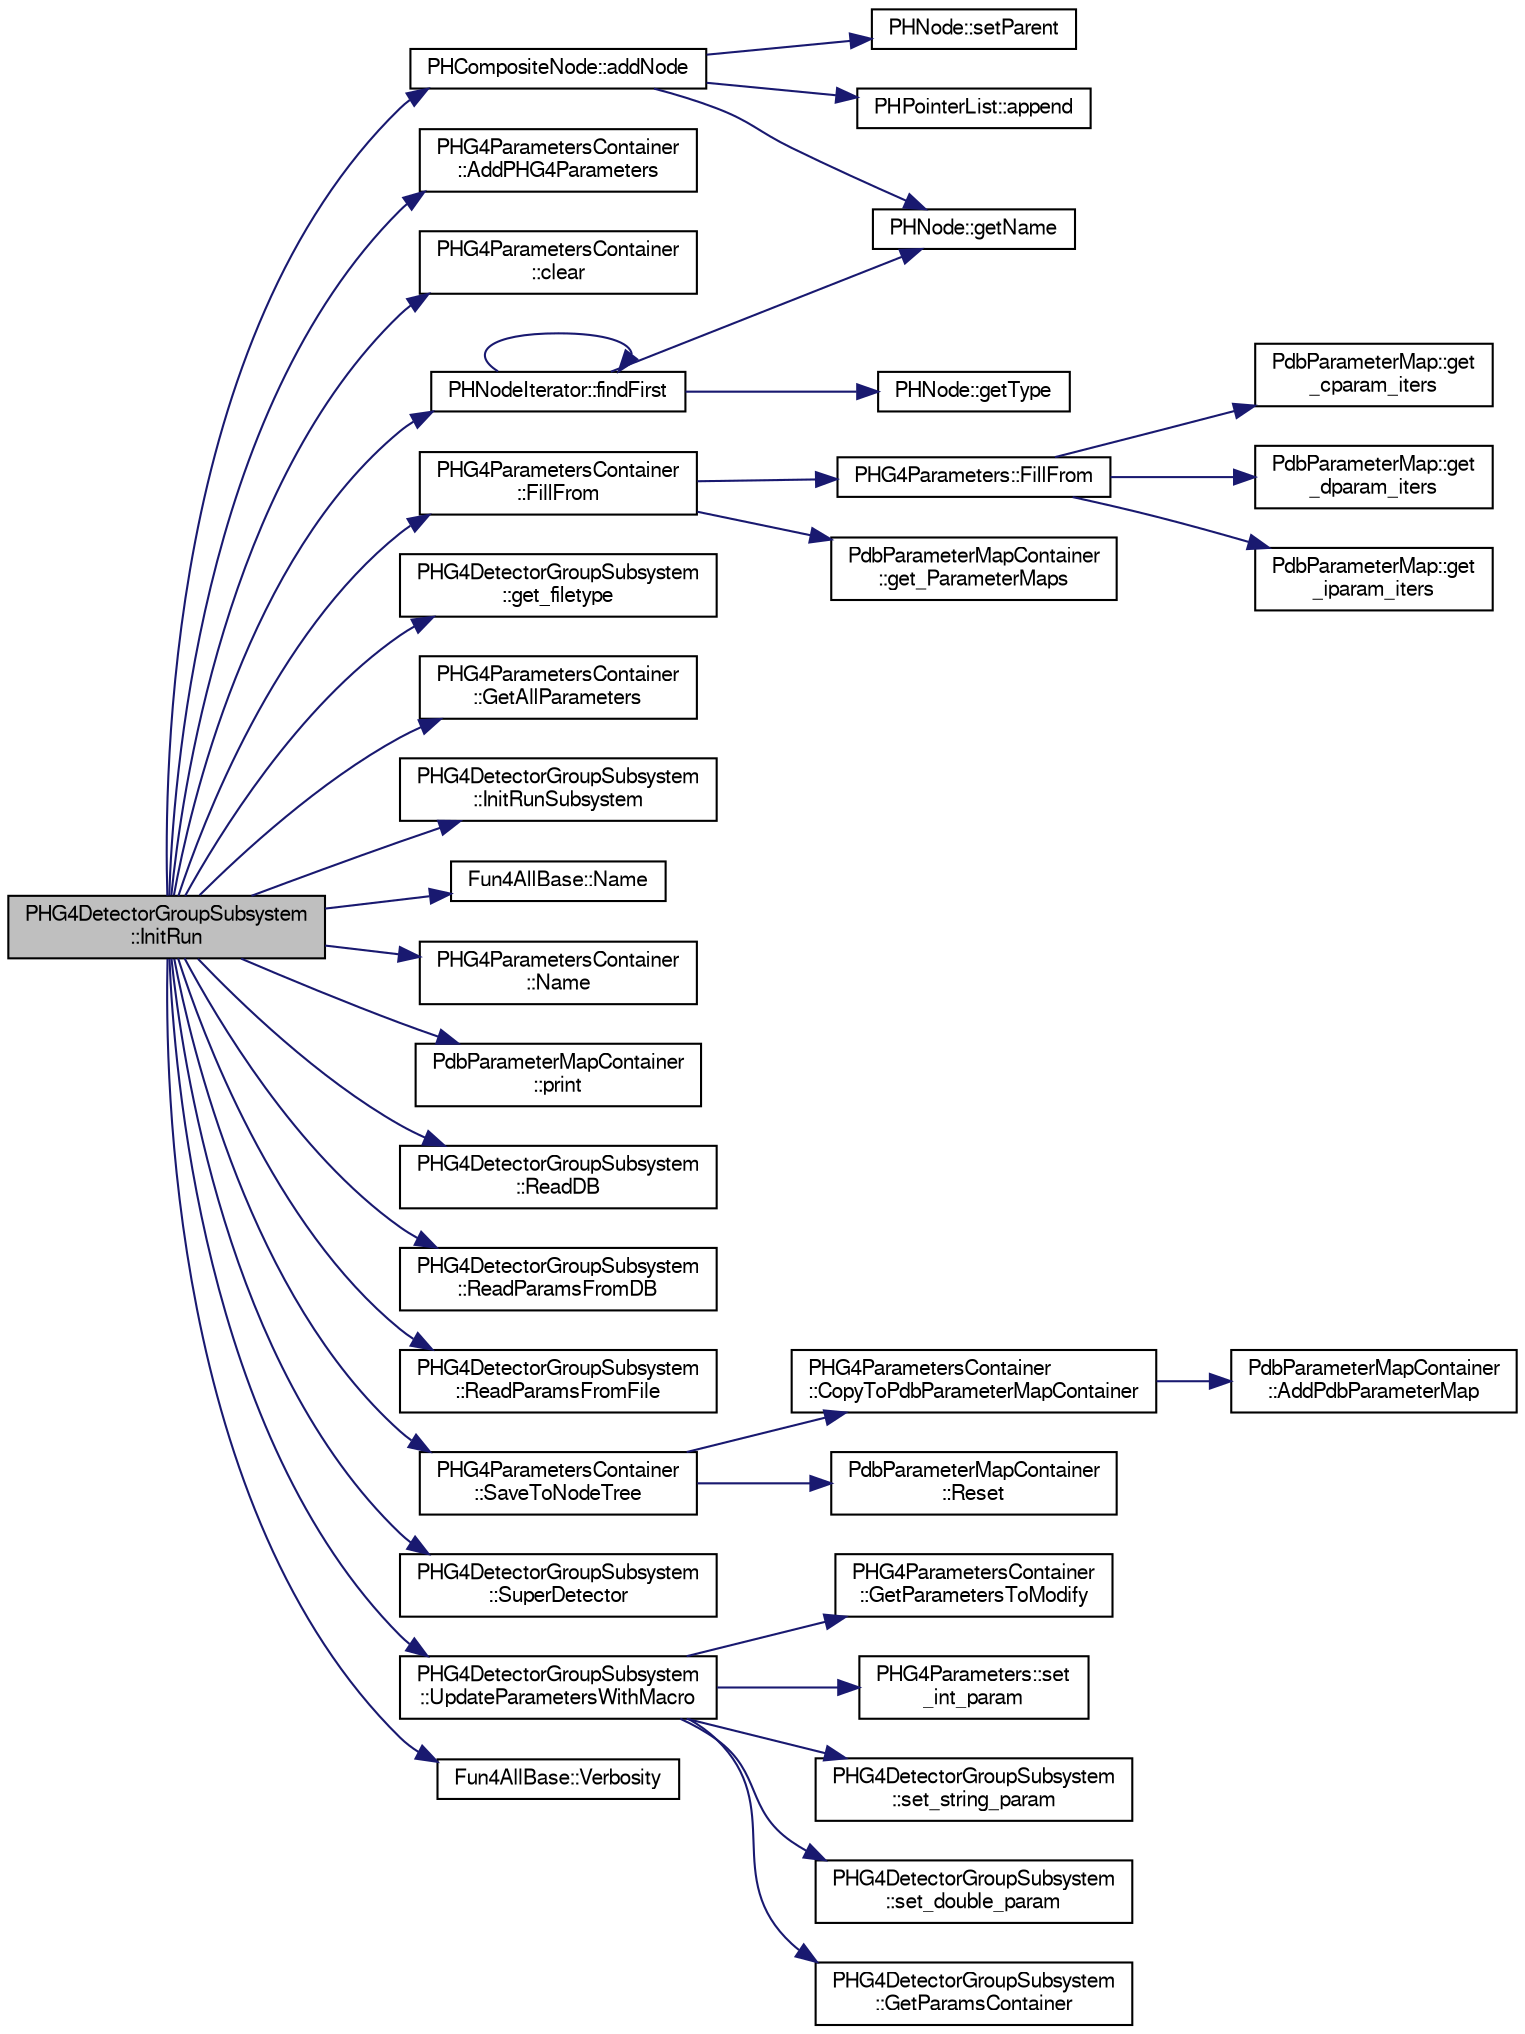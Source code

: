 digraph "PHG4DetectorGroupSubsystem::InitRun"
{
  bgcolor="transparent";
  edge [fontname="FreeSans",fontsize="10",labelfontname="FreeSans",labelfontsize="10"];
  node [fontname="FreeSans",fontsize="10",shape=record];
  rankdir="LR";
  Node1 [label="PHG4DetectorGroupSubsystem\l::InitRun",height=0.2,width=0.4,color="black", fillcolor="grey75", style="filled" fontcolor="black"];
  Node1 -> Node2 [color="midnightblue",fontsize="10",style="solid",fontname="FreeSans"];
  Node2 [label="PHCompositeNode::addNode",height=0.2,width=0.4,color="black",URL="$d5/dca/classPHCompositeNode.html#ac7dbf017614c324e218a001d729607bf"];
  Node2 -> Node3 [color="midnightblue",fontsize="10",style="solid",fontname="FreeSans"];
  Node3 [label="PHPointerList::append",height=0.2,width=0.4,color="black",URL="$d6/d86/classPHPointerList.html#af5fc4e6958b5b90c57bfb497566f503c"];
  Node2 -> Node4 [color="midnightblue",fontsize="10",style="solid",fontname="FreeSans"];
  Node4 [label="PHNode::getName",height=0.2,width=0.4,color="black",URL="$dc/d82/classPHNode.html#aca3576f926a4401eddc3d88bf0ce0de3"];
  Node2 -> Node5 [color="midnightblue",fontsize="10",style="solid",fontname="FreeSans"];
  Node5 [label="PHNode::setParent",height=0.2,width=0.4,color="black",URL="$dc/d82/classPHNode.html#adda2bd6cef2d5067bbe3016a990b7198"];
  Node1 -> Node6 [color="midnightblue",fontsize="10",style="solid",fontname="FreeSans"];
  Node6 [label="PHG4ParametersContainer\l::AddPHG4Parameters",height=0.2,width=0.4,color="black",URL="$d5/d5f/classPHG4ParametersContainer.html#a4a75fbc12b4219993210c82c1fb4f165"];
  Node1 -> Node7 [color="midnightblue",fontsize="10",style="solid",fontname="FreeSans"];
  Node7 [label="PHG4ParametersContainer\l::clear",height=0.2,width=0.4,color="black",URL="$d5/d5f/classPHG4ParametersContainer.html#afafe1ad971f204fab674638e66e7d619"];
  Node1 -> Node8 [color="midnightblue",fontsize="10",style="solid",fontname="FreeSans"];
  Node8 [label="PHG4ParametersContainer\l::FillFrom",height=0.2,width=0.4,color="black",URL="$d5/d5f/classPHG4ParametersContainer.html#a85ae9ccd1942a1c6b22bb8816a03f5bc"];
  Node8 -> Node9 [color="midnightblue",fontsize="10",style="solid",fontname="FreeSans"];
  Node9 [label="PdbParameterMapContainer\l::get_ParameterMaps",height=0.2,width=0.4,color="black",URL="$d4/d7d/classPdbParameterMapContainer.html#a1ec2a6c2416d44a99458cf8c7f1c31a5"];
  Node8 -> Node10 [color="midnightblue",fontsize="10",style="solid",fontname="FreeSans"];
  Node10 [label="PHG4Parameters::FillFrom",height=0.2,width=0.4,color="black",URL="$da/d29/classPHG4Parameters.html#ab8f483eebcc88f7b19512ae21139d30d"];
  Node10 -> Node11 [color="midnightblue",fontsize="10",style="solid",fontname="FreeSans"];
  Node11 [label="PdbParameterMap::get\l_dparam_iters",height=0.2,width=0.4,color="black",URL="$d8/d21/classPdbParameterMap.html#ade341cd2fa2ac009cd6e7741e728f85b"];
  Node10 -> Node12 [color="midnightblue",fontsize="10",style="solid",fontname="FreeSans"];
  Node12 [label="PdbParameterMap::get\l_iparam_iters",height=0.2,width=0.4,color="black",URL="$d8/d21/classPdbParameterMap.html#ac348934f368cf69d37ce7480fdcd332c"];
  Node10 -> Node13 [color="midnightblue",fontsize="10",style="solid",fontname="FreeSans"];
  Node13 [label="PdbParameterMap::get\l_cparam_iters",height=0.2,width=0.4,color="black",URL="$d8/d21/classPdbParameterMap.html#ab0e99129bc91837311172241b78f4c82"];
  Node1 -> Node14 [color="midnightblue",fontsize="10",style="solid",fontname="FreeSans"];
  Node14 [label="PHNodeIterator::findFirst",height=0.2,width=0.4,color="black",URL="$d5/d07/classPHNodeIterator.html#aea98bf8619af59b1212a94fb32106baa"];
  Node14 -> Node15 [color="midnightblue",fontsize="10",style="solid",fontname="FreeSans"];
  Node15 [label="PHNode::getType",height=0.2,width=0.4,color="black",URL="$dc/d82/classPHNode.html#a4ab1f90aed955a652813bfe377087bda"];
  Node14 -> Node4 [color="midnightblue",fontsize="10",style="solid",fontname="FreeSans"];
  Node14 -> Node14 [color="midnightblue",fontsize="10",style="solid",fontname="FreeSans"];
  Node1 -> Node16 [color="midnightblue",fontsize="10",style="solid",fontname="FreeSans"];
  Node16 [label="PHG4DetectorGroupSubsystem\l::get_filetype",height=0.2,width=0.4,color="black",URL="$d7/d7f/classPHG4DetectorGroupSubsystem.html#ad08f83c68f120c5968c8c170c0e48372"];
  Node1 -> Node17 [color="midnightblue",fontsize="10",style="solid",fontname="FreeSans"];
  Node17 [label="PHG4ParametersContainer\l::GetAllParameters",height=0.2,width=0.4,color="black",URL="$d5/d5f/classPHG4ParametersContainer.html#a4d18fc32b0c51ab126d9b10889d885db"];
  Node1 -> Node18 [color="midnightblue",fontsize="10",style="solid",fontname="FreeSans"];
  Node18 [label="PHG4DetectorGroupSubsystem\l::InitRunSubsystem",height=0.2,width=0.4,color="black",URL="$d7/d7f/classPHG4DetectorGroupSubsystem.html#abec0c72c8b4cd658b94bf986539de1d5"];
  Node1 -> Node19 [color="midnightblue",fontsize="10",style="solid",fontname="FreeSans"];
  Node19 [label="Fun4AllBase::Name",height=0.2,width=0.4,color="black",URL="$d5/dec/classFun4AllBase.html#a41f9ac377743d046f590617fd6f4f0ed",tooltip="Returns the name of this module. "];
  Node1 -> Node20 [color="midnightblue",fontsize="10",style="solid",fontname="FreeSans"];
  Node20 [label="PHG4ParametersContainer\l::Name",height=0.2,width=0.4,color="black",URL="$d5/d5f/classPHG4ParametersContainer.html#a8d85fde2c957047fc5eccf45df464efb"];
  Node1 -> Node21 [color="midnightblue",fontsize="10",style="solid",fontname="FreeSans"];
  Node21 [label="PdbParameterMapContainer\l::print",height=0.2,width=0.4,color="black",URL="$d4/d7d/classPdbParameterMapContainer.html#a3acdcc8df98be510545c104aff5d7779"];
  Node1 -> Node22 [color="midnightblue",fontsize="10",style="solid",fontname="FreeSans"];
  Node22 [label="PHG4DetectorGroupSubsystem\l::ReadDB",height=0.2,width=0.4,color="black",URL="$d7/d7f/classPHG4DetectorGroupSubsystem.html#a401ee0ff0673191fc33bc4443fdc96b7"];
  Node1 -> Node23 [color="midnightblue",fontsize="10",style="solid",fontname="FreeSans"];
  Node23 [label="PHG4DetectorGroupSubsystem\l::ReadParamsFromDB",height=0.2,width=0.4,color="black",URL="$d7/d7f/classPHG4DetectorGroupSubsystem.html#a29a65a479d4af732b44623392d0552d4"];
  Node1 -> Node24 [color="midnightblue",fontsize="10",style="solid",fontname="FreeSans"];
  Node24 [label="PHG4DetectorGroupSubsystem\l::ReadParamsFromFile",height=0.2,width=0.4,color="black",URL="$d7/d7f/classPHG4DetectorGroupSubsystem.html#ab0a3fd0c62d1248cc844008cc91041b6"];
  Node1 -> Node25 [color="midnightblue",fontsize="10",style="solid",fontname="FreeSans"];
  Node25 [label="PHG4ParametersContainer\l::SaveToNodeTree",height=0.2,width=0.4,color="black",URL="$d5/d5f/classPHG4ParametersContainer.html#abfd08175f90af59f99bddd1e525ed741"];
  Node25 -> Node26 [color="midnightblue",fontsize="10",style="solid",fontname="FreeSans"];
  Node26 [label="PdbParameterMapContainer\l::Reset",height=0.2,width=0.4,color="black",URL="$d4/d7d/classPdbParameterMapContainer.html#af6d1e0fae18841c086b86e82b93e92c2",tooltip="Clear Event. "];
  Node25 -> Node27 [color="midnightblue",fontsize="10",style="solid",fontname="FreeSans"];
  Node27 [label="PHG4ParametersContainer\l::CopyToPdbParameterMapContainer",height=0.2,width=0.4,color="black",URL="$d5/d5f/classPHG4ParametersContainer.html#a5f6540b720e3e6b9d11358bdbcb396de"];
  Node27 -> Node28 [color="midnightblue",fontsize="10",style="solid",fontname="FreeSans"];
  Node28 [label="PdbParameterMapContainer\l::AddPdbParameterMap",height=0.2,width=0.4,color="black",URL="$d4/d7d/classPdbParameterMapContainer.html#a0e5436b10b4e13f2575b80553dc8beba"];
  Node1 -> Node29 [color="midnightblue",fontsize="10",style="solid",fontname="FreeSans"];
  Node29 [label="PHG4DetectorGroupSubsystem\l::SuperDetector",height=0.2,width=0.4,color="black",URL="$d7/d7f/classPHG4DetectorGroupSubsystem.html#a0fea003f8acfb04f8a49dba5254aa5c9"];
  Node1 -> Node30 [color="midnightblue",fontsize="10",style="solid",fontname="FreeSans"];
  Node30 [label="PHG4DetectorGroupSubsystem\l::UpdateParametersWithMacro",height=0.2,width=0.4,color="black",URL="$d7/d7f/classPHG4DetectorGroupSubsystem.html#a388dbfc8434dc9dce81adcce6b031bd8"];
  Node30 -> Node31 [color="midnightblue",fontsize="10",style="solid",fontname="FreeSans"];
  Node31 [label="PHG4DetectorGroupSubsystem\l::set_double_param",height=0.2,width=0.4,color="black",URL="$d7/d7f/classPHG4DetectorGroupSubsystem.html#a44f975336ed26c222049a3af5643988f"];
  Node30 -> Node32 [color="midnightblue",fontsize="10",style="solid",fontname="FreeSans"];
  Node32 [label="PHG4DetectorGroupSubsystem\l::GetParamsContainer",height=0.2,width=0.4,color="black",URL="$d7/d7f/classPHG4DetectorGroupSubsystem.html#a9682c236101e8e0c3060a5494c015721"];
  Node30 -> Node33 [color="midnightblue",fontsize="10",style="solid",fontname="FreeSans"];
  Node33 [label="PHG4ParametersContainer\l::GetParametersToModify",height=0.2,width=0.4,color="black",URL="$d5/d5f/classPHG4ParametersContainer.html#ad8e3be7b9f2dfbeda9b7fa524e6e637d"];
  Node30 -> Node34 [color="midnightblue",fontsize="10",style="solid",fontname="FreeSans"];
  Node34 [label="PHG4Parameters::set\l_int_param",height=0.2,width=0.4,color="black",URL="$da/d29/classPHG4Parameters.html#a6d831f6d8c5f18dcbbf66236e973dd1f"];
  Node30 -> Node35 [color="midnightblue",fontsize="10",style="solid",fontname="FreeSans"];
  Node35 [label="PHG4DetectorGroupSubsystem\l::set_string_param",height=0.2,width=0.4,color="black",URL="$d7/d7f/classPHG4DetectorGroupSubsystem.html#acfa4b23ec1948996679832f540568261"];
  Node1 -> Node36 [color="midnightblue",fontsize="10",style="solid",fontname="FreeSans"];
  Node36 [label="Fun4AllBase::Verbosity",height=0.2,width=0.4,color="black",URL="$d5/dec/classFun4AllBase.html#a8a5c77a92bdac6bc043476e132379a40",tooltip="Gets the verbosity of this module. "];
}
